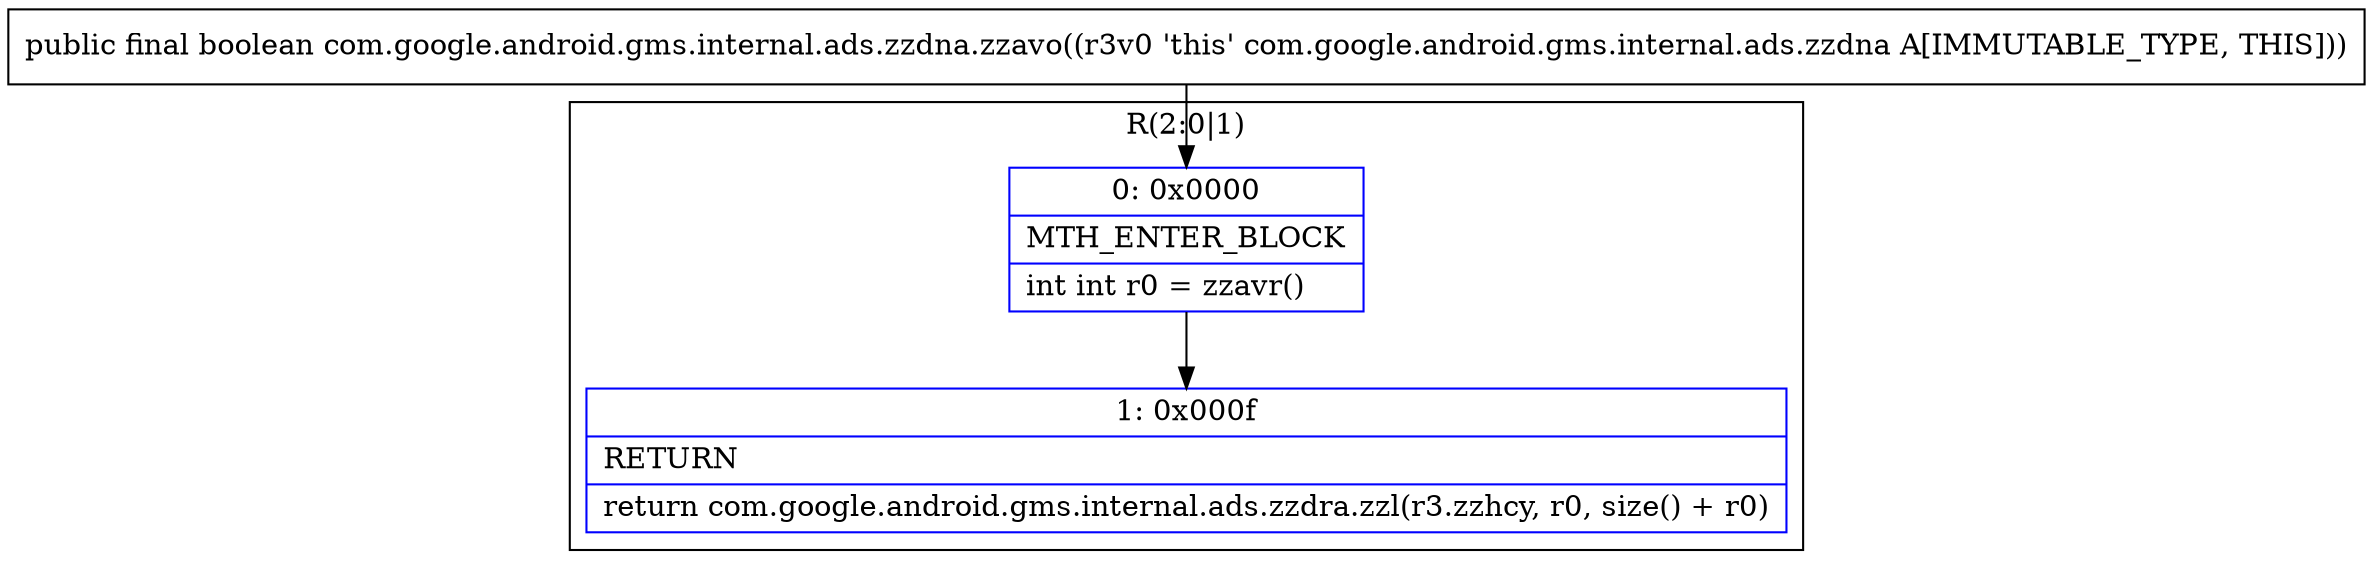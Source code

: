 digraph "CFG forcom.google.android.gms.internal.ads.zzdna.zzavo()Z" {
subgraph cluster_Region_551067499 {
label = "R(2:0|1)";
node [shape=record,color=blue];
Node_0 [shape=record,label="{0\:\ 0x0000|MTH_ENTER_BLOCK\l|int int r0 = zzavr()\l}"];
Node_1 [shape=record,label="{1\:\ 0x000f|RETURN\l|return com.google.android.gms.internal.ads.zzdra.zzl(r3.zzhcy, r0, size() + r0)\l}"];
}
MethodNode[shape=record,label="{public final boolean com.google.android.gms.internal.ads.zzdna.zzavo((r3v0 'this' com.google.android.gms.internal.ads.zzdna A[IMMUTABLE_TYPE, THIS])) }"];
MethodNode -> Node_0;
Node_0 -> Node_1;
}

